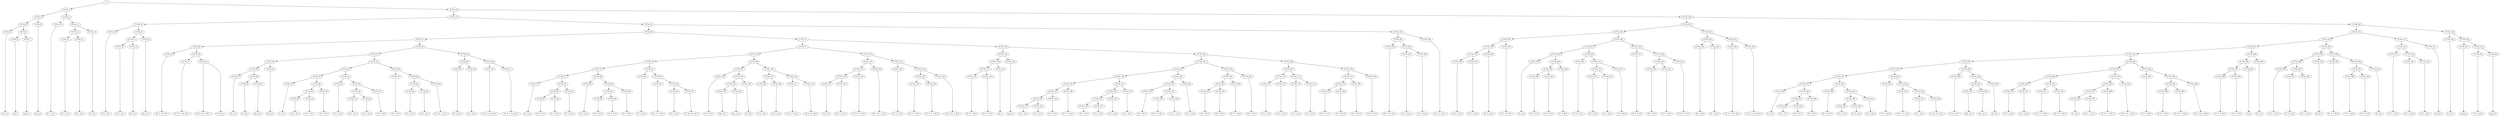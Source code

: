 digraph sample{
"S" -> "CC742_1";
"CC742_1" -> "CC742_2";
"CC742_2" -> "CC742_3";
"CC742_3" -> "CC742_4";
"CC742_4" -> "[E  F]_1";
"CC742_3" -> "CC742_5";
"CC742_5" -> "CC742_6";
"CC742_6" -> "[E]_1";
"CC742_5" -> "CC742_7";
"CC742_7" -> "[rest]_1";
"CC742_2" -> "CC742_8";
"CC742_8" -> "[rest]_2";
"CC742_1" -> "CC742_9";
"CC742_9" -> "CC742_10";
"CC742_10" -> "[E  F  A]_1";
"CC742_9" -> "CC742_11";
"CC742_11" -> "CC742_12";
"CC742_12" -> "CC742_13";
"CC742_13" -> "[D  F  A]_1";
"CC742_12" -> "CC742_14";
"CC742_14" -> "[D  F  A]_2";
"CC742_11" -> "CC742_15";
"CC742_15" -> "[D  E]_1";
"S" -> "CC742_16";
"CC742_16" -> "CC742_17";
"CC742_17" -> "CC742_18";
"CC742_18" -> "CC742_19";
"CC742_19" -> "[D  E  A]_1";
"CC742_18" -> "CC742_20";
"CC742_20" -> "CC742_21";
"CC742_21" -> "CC742_22";
"CC742_22" -> "[C  E  A]_1";
"CC742_21" -> "CC742_23";
"CC742_23" -> "[E  A]_1";
"CC742_20" -> "CC742_24";
"CC742_24" -> "[Dis  E]_1";
"CC742_17" -> "CC742_25";
"CC742_25" -> "CC742_26";
"CC742_26" -> "CC742_27";
"CC742_27" -> "CC742_28";
"CC742_28" -> "CC742_29";
"CC742_29" -> "[D  E  Gis  B]_1";
"CC742_28" -> "CC742_30";
"CC742_30" -> "CC742_31";
"CC742_31" -> "[C  D  E  Gis  B]_1";
"CC742_30" -> "CC742_32";
"CC742_32" -> "[D  E  Gis  A  B]_1";
"CC742_32" -> "[F  Gis]_1";
"CC742_27" -> "CC742_33";
"CC742_33" -> "CC742_34";
"CC742_34" -> "CC742_35";
"CC742_35" -> "CC742_36";
"CC742_36" -> "CC742_37";
"CC742_37" -> "[D  E]_2";
"CC742_36" -> "CC742_38";
"CC742_38" -> "CC742_39";
"CC742_39" -> "[C  B]_1";
"CC742_38" -> "CC742_40";
"CC742_40" -> "[Ais  B]_1";
"CC742_35" -> "CC742_41";
"CC742_41" -> "[D  E]_3";
"CC742_34" -> "CC742_42";
"CC742_42" -> "CC742_43";
"CC742_43" -> "CC742_44";
"CC742_44" -> "CC742_45";
"CC742_45" -> "[C  A]_1";
"CC742_44" -> "CC742_46";
"CC742_46" -> "CC742_47";
"CC742_47" -> "CC742_48";
"CC742_48" -> "[D  E  F]_1";
"CC742_47" -> "CC742_49";
"CC742_49" -> "[C  D  E]_1";
"CC742_46" -> "CC742_50";
"CC742_50" -> "[C  D  B]_1";
"CC742_43" -> "CC742_51";
"CC742_51" -> "CC742_52";
"CC742_52" -> "[C  E  A]_2";
"CC742_51" -> "CC742_53";
"CC742_53" -> "CC742_54";
"CC742_54" -> "CC742_55";
"CC742_55" -> "[D  E  F]_2";
"CC742_54" -> "CC742_56";
"CC742_56" -> "[C  D  E]_2";
"CC742_53" -> "CC742_57";
"CC742_57" -> "[C  D  B]_2";
"CC742_42" -> "CC742_58";
"CC742_58" -> "CC742_59";
"CC742_59" -> "[C  E  A]_3";
"CC742_58" -> "CC742_60";
"CC742_60" -> "CC742_61";
"CC742_61" -> "CC742_62";
"CC742_62" -> "[D  F  A]_3";
"CC742_61" -> "CC742_63";
"CC742_63" -> "[C  E  A]_4";
"CC742_60" -> "CC742_64";
"CC742_64" -> "[C  Dis  F  A]_1";
"CC742_33" -> "CC742_65";
"CC742_65" -> "CC742_66";
"CC742_66" -> "CC742_67";
"CC742_67" -> "[E  A  B]_1";
"CC742_66" -> "CC742_68";
"CC742_68" -> "[C  A  B]_1";
"CC742_65" -> "CC742_69";
"CC742_69" -> "CC742_70";
"CC742_70" -> "[C  D  E  Gis  B]_2";
"CC742_69" -> "CC742_71";
"CC742_71" -> "[C  D  E  Gis  B]_3";
"CC742_26" -> "CC742_72";
"CC742_72" -> "CC742_73";
"CC742_73" -> "CC742_74";
"CC742_74" -> "CC742_75";
"CC742_75" -> "CC742_76";
"CC742_76" -> "CC742_77";
"CC742_77" -> "CC742_78";
"CC742_78" -> "[C  A]_2";
"CC742_77" -> "CC742_79";
"CC742_79" -> "CC742_80";
"CC742_80" -> "CC742_81";
"CC742_81" -> "[D  E  F]_3";
"CC742_80" -> "CC742_82";
"CC742_82" -> "[C  D  E]_3";
"CC742_79" -> "CC742_83";
"CC742_83" -> "[C  D  B]_3";
"CC742_76" -> "CC742_84";
"CC742_84" -> "CC742_85";
"CC742_85" -> "[C  E  A]_5";
"CC742_84" -> "CC742_86";
"CC742_86" -> "CC742_87";
"CC742_87" -> "CC742_88";
"CC742_88" -> "[D  E  F]_4";
"CC742_87" -> "CC742_89";
"CC742_89" -> "[C  D  E]_4";
"CC742_86" -> "CC742_90";
"CC742_90" -> "[C  D  B]_4";
"CC742_75" -> "CC742_91";
"CC742_91" -> "CC742_92";
"CC742_92" -> "[C  E  A]_6";
"CC742_91" -> "CC742_93";
"CC742_93" -> "CC742_94";
"CC742_94" -> "[Cis  E  G  A]_1";
"CC742_93" -> "CC742_95";
"CC742_95" -> "CC742_96";
"CC742_96" -> "[D  F  A]_4";
"CC742_95" -> "CC742_97";
"CC742_97" -> "[C  Dis  Fis  A]_1";
"CC742_74" -> "CC742_98";
"CC742_98" -> "CC742_99";
"CC742_99" -> "CC742_100";
"CC742_100" -> "[C  E  A]_7";
"CC742_99" -> "CC742_101";
"CC742_101" -> "CC742_102";
"CC742_102" -> "CC742_103";
"CC742_103" -> "[Dis  E]_2";
"CC742_102" -> "CC742_104";
"CC742_104" -> "[Gis  A]_1";
"CC742_101" -> "CC742_105";
"CC742_105" -> "[C  B]_2";
"CC742_98" -> "CC742_106";
"CC742_106" -> "CC742_107";
"CC742_107" -> "CC742_108";
"CC742_108" -> "[C  E  A]_8";
"CC742_107" -> "CC742_109";
"CC742_109" -> "[C  E  A]_9";
"CC742_106" -> "CC742_110";
"CC742_110" -> "CC742_111";
"CC742_111" -> "[C  D  E  Gis]_1";
"CC742_110" -> "CC742_112";
"CC742_112" -> "[D  E  Gis  B]_2";
"CC742_73" -> "CC742_113";
"CC742_113" -> "CC742_114";
"CC742_114" -> "CC742_115";
"CC742_115" -> "CC742_116";
"CC742_116" -> "CC742_117";
"CC742_117" -> "[C  A]_3";
"CC742_116" -> "CC742_118";
"CC742_118" -> "[D  E  F  A]_1";
"CC742_115" -> "CC742_119";
"CC742_119" -> "[C  D  F  A  B]_1";
"CC742_114" -> "CC742_120";
"CC742_120" -> "[D  F  Gis  A  B]_1";
"CC742_113" -> "CC742_121";
"CC742_121" -> "CC742_122";
"CC742_122" -> "[C  E  A]_10";
"CC742_121" -> "CC742_123";
"CC742_123" -> "CC742_124";
"CC742_124" -> "CC742_125";
"CC742_125" -> "[D  E  F  A]_2";
"CC742_124" -> "CC742_126";
"CC742_126" -> "[C  D  F  A  B]_2";
"CC742_123" -> "CC742_127";
"CC742_127" -> "[D  F  Gis  A  B]_2";
"CC742_72" -> "CC742_128";
"CC742_128" -> "CC742_129";
"CC742_129" -> "CC742_130";
"CC742_130" -> "CC742_131";
"CC742_131" -> "CC742_132";
"CC742_132" -> "[C  E  A  B]_1";
"CC742_131" -> "CC742_133";
"CC742_133" -> "[C  E  A]_11";
"CC742_130" -> "CC742_134";
"CC742_134" -> "[A]_1";
"CC742_129" -> "CC742_135";
"CC742_135" -> "[rest]_3";
"CC742_128" -> "CC742_136";
"CC742_136" -> "CC742_137";
"CC742_137" -> "CC742_138";
"CC742_138" -> "CC742_139";
"CC742_139" -> "CC742_140";
"CC742_140" -> "CC742_141";
"CC742_141" -> "CC742_142";
"CC742_142" -> "CC742_143";
"CC742_143" -> "[C  E  G]_1";
"CC742_142" -> "CC742_144";
"CC742_144" -> "[C  E  G]_2";
"CC742_141" -> "CC742_145";
"CC742_145" -> "[C  E  G]_3";
"CC742_140" -> "CC742_146";
"CC742_146" -> "[C  E  G  A]_1";
"CC742_139" -> "CC742_147";
"CC742_147" -> "CC742_148";
"CC742_148" -> "CC742_149";
"CC742_149" -> "CC742_150";
"CC742_150" -> "[C  E  G]_4";
"CC742_149" -> "CC742_151";
"CC742_151" -> "[C  E  G]_5";
"CC742_148" -> "CC742_152";
"CC742_152" -> "[C  E  G]_6";
"CC742_147" -> "CC742_153";
"CC742_153" -> "[C  E  G]_7";
"CC742_138" -> "CC742_154";
"CC742_154" -> "CC742_155";
"CC742_155" -> "CC742_156";
"CC742_156" -> "[D  G  B]_1";
"CC742_155" -> "CC742_157";
"CC742_157" -> "CC742_158";
"CC742_158" -> "[D  F  G  B]_1";
"CC742_157" -> "CC742_159";
"CC742_159" -> "[C  E  F  G]_1";
"CC742_154" -> "CC742_160";
"CC742_160" -> "[C  E  G]_8";
"CC742_137" -> "CC742_161";
"CC742_161" -> "CC742_162";
"CC742_162" -> "CC742_163";
"CC742_163" -> "CC742_164";
"CC742_164" -> "[D  G  B]_2";
"CC742_163" -> "CC742_165";
"CC742_165" -> "[D  G  B]_3";
"CC742_162" -> "CC742_166";
"CC742_166" -> "[D  F  G  B]_2";
"CC742_161" -> "CC742_167";
"CC742_167" -> "[D  G  B]_4";
"CC742_136" -> "CC742_168";
"CC742_168" -> "CC742_169";
"CC742_169" -> "CC742_170";
"CC742_170" -> "CC742_171";
"CC742_171" -> "[C  E  G]_9";
"CC742_170" -> "CC742_172";
"CC742_172" -> "[C  E  G]_10";
"CC742_169" -> "CC742_173";
"CC742_173" -> "CC742_174";
"CC742_174" -> "[C  F  A]_1";
"CC742_173" -> "CC742_175";
"CC742_175" -> "[C  F  A]_2";
"CC742_168" -> "CC742_176";
"CC742_176" -> "CC742_177";
"CC742_177" -> "CC742_178";
"CC742_178" -> "CC742_179";
"CC742_179" -> "[C  E  G]_11";
"CC742_178" -> "CC742_180";
"CC742_180" -> "[C  E  G]_12";
"CC742_177" -> "CC742_181";
"CC742_181" -> "[C  E  G]_13";
"CC742_176" -> "CC742_182";
"CC742_182" -> "[C  E  G]_14";
"CC742_25" -> "CC742_183";
"CC742_183" -> "CC742_184";
"CC742_184" -> "CC742_185";
"CC742_185" -> "[C  F  Gis  B]_1";
"CC742_184" -> "CC742_186";
"CC742_186" -> "CC742_187";
"CC742_187" -> "[C  F  Gis]_1";
"CC742_186" -> "CC742_188";
"CC742_188" -> "[C  F  Gis]_2";
"CC742_183" -> "CC742_189";
"CC742_189" -> "[C  D  F  Gis]_1";
"CC742_16" -> "CC742_190";
"CC742_190" -> "CC742_191";
"CC742_191" -> "CC742_192";
"CC742_192" -> "CC742_193";
"CC742_193" -> "CC742_194";
"CC742_194" -> "CC742_195";
"CC742_195" -> "CC742_196";
"CC742_196" -> "[C  E  G]_15";
"CC742_195" -> "CC742_197";
"CC742_197" -> "[C  E  G]_16";
"CC742_194" -> "CC742_198";
"CC742_198" -> "[E  Gis  B]_1";
"CC742_193" -> "CC742_199";
"CC742_199" -> "[C  E  Gis  B]_1";
"CC742_192" -> "CC742_200";
"CC742_200" -> "CC742_201";
"CC742_201" -> "CC742_202";
"CC742_202" -> "CC742_203";
"CC742_203" -> "[C  A]_4";
"CC742_202" -> "CC742_204";
"CC742_204" -> "CC742_205";
"CC742_205" -> "CC742_206";
"CC742_206" -> "[D  E  F]_5";
"CC742_205" -> "CC742_207";
"CC742_207" -> "[C  D  E]_5";
"CC742_204" -> "CC742_208";
"CC742_208" -> "[C  D  B]_5";
"CC742_201" -> "CC742_209";
"CC742_209" -> "CC742_210";
"CC742_210" -> "[C  E  A]_12";
"CC742_209" -> "CC742_211";
"CC742_211" -> "CC742_212";
"CC742_212" -> "CC742_213";
"CC742_213" -> "[D  E  F]_6";
"CC742_212" -> "CC742_214";
"CC742_214" -> "[C  D  E]_6";
"CC742_211" -> "CC742_215";
"CC742_215" -> "[C  D  B]_6";
"CC742_200" -> "CC742_216";
"CC742_216" -> "CC742_217";
"CC742_217" -> "[C  E  A]_13";
"CC742_216" -> "CC742_218";
"CC742_218" -> "CC742_219";
"CC742_219" -> "CC742_220";
"CC742_220" -> "[D  F  A]_5";
"CC742_219" -> "CC742_221";
"CC742_221" -> "[C  E  A]_14";
"CC742_218" -> "CC742_222";
"CC742_222" -> "[C  Dis  F  A]_2";
"CC742_191" -> "CC742_223";
"CC742_223" -> "CC742_224";
"CC742_224" -> "CC742_225";
"CC742_225" -> "[E  A  B]_2";
"CC742_224" -> "CC742_226";
"CC742_226" -> "[C  A  B]_2";
"CC742_223" -> "CC742_227";
"CC742_227" -> "CC742_228";
"CC742_228" -> "[C  D  E  Gis  B]_4";
"CC742_227" -> "CC742_229";
"CC742_229" -> "[C  D  E  Gis  B]_5";
"CC742_190" -> "CC742_230";
"CC742_230" -> "CC742_231";
"CC742_231" -> "CC742_232";
"CC742_232" -> "CC742_233";
"CC742_233" -> "CC742_234";
"CC742_234" -> "CC742_235";
"CC742_235" -> "CC742_236";
"CC742_236" -> "CC742_237";
"CC742_237" -> "CC742_238";
"CC742_238" -> "CC742_239";
"CC742_239" -> "[C  A]_5";
"CC742_238" -> "CC742_240";
"CC742_240" -> "CC742_241";
"CC742_241" -> "CC742_242";
"CC742_242" -> "[D  E  F]_7";
"CC742_241" -> "CC742_243";
"CC742_243" -> "[C  D  E]_7";
"CC742_240" -> "CC742_244";
"CC742_244" -> "[C  D  B]_7";
"CC742_237" -> "CC742_245";
"CC742_245" -> "CC742_246";
"CC742_246" -> "[C  E  A]_15";
"CC742_245" -> "CC742_247";
"CC742_247" -> "CC742_248";
"CC742_248" -> "CC742_249";
"CC742_249" -> "[D  E  F]_8";
"CC742_248" -> "CC742_250";
"CC742_250" -> "[C  D  E]_8";
"CC742_247" -> "CC742_251";
"CC742_251" -> "[C  D  B]_8";
"CC742_236" -> "CC742_252";
"CC742_252" -> "CC742_253";
"CC742_253" -> "[C  E  A]_16";
"CC742_252" -> "CC742_254";
"CC742_254" -> "CC742_255";
"CC742_255" -> "[Cis  E  G  A]_2";
"CC742_254" -> "CC742_256";
"CC742_256" -> "CC742_257";
"CC742_257" -> "[D  F  A]_6";
"CC742_256" -> "CC742_258";
"CC742_258" -> "[C  Dis  Fis  A]_2";
"CC742_235" -> "CC742_259";
"CC742_259" -> "CC742_260";
"CC742_260" -> "[C  E  A]_17";
"CC742_259" -> "CC742_261";
"CC742_261" -> "CC742_262";
"CC742_262" -> "CC742_263";
"CC742_263" -> "[Dis  E]_3";
"CC742_262" -> "CC742_264";
"CC742_264" -> "[Gis  A]_2";
"CC742_261" -> "CC742_265";
"CC742_265" -> "[C  B]_3";
"CC742_234" -> "CC742_266";
"CC742_266" -> "CC742_267";
"CC742_267" -> "CC742_268";
"CC742_268" -> "CC742_269";
"CC742_269" -> "CC742_270";
"CC742_270" -> "[C  E  A]_18";
"CC742_269" -> "CC742_271";
"CC742_271" -> "[C  E  A]_19";
"CC742_268" -> "CC742_272";
"CC742_272" -> "CC742_273";
"CC742_273" -> "[C  D  E  Gis]_2";
"CC742_272" -> "CC742_274";
"CC742_274" -> "[D  E  Gis  B]_3";
"CC742_267" -> "CC742_275";
"CC742_275" -> "CC742_276";
"CC742_276" -> "CC742_277";
"CC742_277" -> "CC742_278";
"CC742_278" -> "[C  A]_6";
"CC742_277" -> "CC742_279";
"CC742_279" -> "[D  E  F  A]_3";
"CC742_276" -> "CC742_280";
"CC742_280" -> "[C  D  F  A  B]_3";
"CC742_275" -> "CC742_281";
"CC742_281" -> "[D  F  Gis  A  B]_3";
"CC742_266" -> "CC742_282";
"CC742_282" -> "CC742_283";
"CC742_283" -> "[C  E  A]_20";
"CC742_282" -> "CC742_284";
"CC742_284" -> "CC742_285";
"CC742_285" -> "CC742_286";
"CC742_286" -> "[D  E  F  A]_4";
"CC742_285" -> "CC742_287";
"CC742_287" -> "[C  D  F  A  B]_4";
"CC742_284" -> "CC742_288";
"CC742_288" -> "[D  F  Gis  A  B]_4";
"CC742_233" -> "CC742_289";
"CC742_289" -> "CC742_290";
"CC742_290" -> "CC742_291";
"CC742_291" -> "CC742_292";
"CC742_292" -> "[C  E  A  B]_2";
"CC742_291" -> "CC742_293";
"CC742_293" -> "[C  E  A]_21";
"CC742_290" -> "CC742_294";
"CC742_294" -> "[A]_2";
"CC742_289" -> "CC742_295";
"CC742_295" -> "[D  F]_1";
"CC742_232" -> "CC742_296";
"CC742_296" -> "CC742_297";
"CC742_297" -> "CC742_298";
"CC742_298" -> "CC742_299";
"CC742_299" -> "[C  E  A  B]_3";
"CC742_298" -> "CC742_300";
"CC742_300" -> "CC742_301";
"CC742_301" -> "[C  E  A]_22";
"CC742_300" -> "CC742_302";
"CC742_302" -> "[C  E  A]_23";
"CC742_297" -> "CC742_303";
"CC742_303" -> "[D  B]_1";
"CC742_296" -> "CC742_304";
"CC742_304" -> "CC742_305";
"CC742_305" -> "[C  E  A  B]_4";
"CC742_304" -> "CC742_306";
"CC742_306" -> "CC742_307";
"CC742_307" -> "CC742_308";
"CC742_308" -> "[C  E  A]_24";
"CC742_307" -> "CC742_309";
"CC742_309" -> "[C  E  A]_25";
"CC742_306" -> "CC742_310";
"CC742_310" -> "[D  F]_2";
"CC742_231" -> "CC742_311";
"CC742_311" -> "CC742_312";
"CC742_312" -> "CC742_313";
"CC742_313" -> "[C  E  A  B]_5";
"CC742_312" -> "CC742_314";
"CC742_314" -> "CC742_315";
"CC742_315" -> "[C  E  A]_26";
"CC742_314" -> "CC742_316";
"CC742_316" -> "[C  E  A]_27";
"CC742_311" -> "CC742_317";
"CC742_317" -> "[D  B]_2";
"CC742_230" -> "CC742_318";
"CC742_318" -> "CC742_319";
"CC742_319" -> "[C  A]_7";
"CC742_318" -> "CC742_320";
"CC742_320" -> "CC742_321";
"CC742_321" -> "[rest]_4";
"CC742_320" -> "CC742_322";
"CC742_322" -> "CC742_323";
"CC742_323" -> "[C  E  A]_28";
"CC742_322" -> "CC742_324";
"CC742_324" -> "[rest]_5";

{rank = min; "S";}
{rank = same; "CC742_1"; "CC742_16";}
{rank = same; "CC742_2"; "CC742_9"; "CC742_17"; "CC742_190";}
{rank = same; "CC742_3"; "CC742_8"; "CC742_10"; "CC742_11"; "CC742_18"; "CC742_25"; "CC742_191"; "CC742_230";}
{rank = same; "CC742_4"; "CC742_5"; "CC742_12"; "CC742_15"; "CC742_19"; "CC742_20"; "CC742_26"; "CC742_183"; "CC742_192"; "CC742_223"; "CC742_231"; "CC742_318";}
{rank = same; "CC742_6"; "CC742_7"; "CC742_13"; "CC742_14"; "CC742_21"; "CC742_24"; "CC742_27"; "CC742_72"; "CC742_184"; "CC742_189"; "CC742_193"; "CC742_200"; "CC742_224"; "CC742_227"; "CC742_232"; "CC742_311"; "CC742_319"; "CC742_320";}
{rank = same; "CC742_22"; "CC742_23"; "CC742_28"; "CC742_33"; "CC742_73"; "CC742_128"; "CC742_185"; "CC742_186"; "CC742_194"; "CC742_199"; "CC742_201"; "CC742_216"; "CC742_225"; "CC742_226"; "CC742_228"; "CC742_229"; "CC742_233"; "CC742_296"; "CC742_312"; "CC742_317"; "CC742_321"; "CC742_322";}
{rank = same; "CC742_29"; "CC742_30"; "CC742_34"; "CC742_65"; "CC742_74"; "CC742_113"; "CC742_129"; "CC742_136"; "CC742_187"; "CC742_188"; "CC742_195"; "CC742_198"; "CC742_202"; "CC742_209"; "CC742_217"; "CC742_218"; "CC742_234"; "CC742_289"; "CC742_297"; "CC742_304"; "CC742_313"; "CC742_314"; "CC742_323"; "CC742_324";}
{rank = same; "CC742_31"; "CC742_32"; "CC742_35"; "CC742_42"; "CC742_66"; "CC742_69"; "CC742_75"; "CC742_98"; "CC742_114"; "CC742_121"; "CC742_130"; "CC742_135"; "CC742_137"; "CC742_168"; "CC742_196"; "CC742_197"; "CC742_203"; "CC742_204"; "CC742_210"; "CC742_211"; "CC742_219"; "CC742_222"; "CC742_235"; "CC742_266"; "CC742_290"; "CC742_295"; "CC742_298"; "CC742_303"; "CC742_305"; "CC742_306"; "CC742_315"; "CC742_316";}
{rank = same; "CC742_36"; "CC742_41"; "CC742_43"; "CC742_58"; "CC742_67"; "CC742_68"; "CC742_70"; "CC742_71"; "CC742_76"; "CC742_91"; "CC742_99"; "CC742_106"; "CC742_115"; "CC742_120"; "CC742_122"; "CC742_123"; "CC742_131"; "CC742_134"; "CC742_138"; "CC742_161"; "CC742_169"; "CC742_176"; "CC742_205"; "CC742_208"; "CC742_212"; "CC742_215"; "CC742_220"; "CC742_221"; "CC742_236"; "CC742_259"; "CC742_267"; "CC742_282"; "CC742_291"; "CC742_294"; "CC742_299"; "CC742_300"; "CC742_307"; "CC742_310";}
{rank = same; "CC742_37"; "CC742_38"; "CC742_44"; "CC742_51"; "CC742_59"; "CC742_60"; "CC742_77"; "CC742_84"; "CC742_92"; "CC742_93"; "CC742_100"; "CC742_101"; "CC742_107"; "CC742_110"; "CC742_116"; "CC742_119"; "CC742_124"; "CC742_127"; "CC742_132"; "CC742_133"; "CC742_139"; "CC742_154"; "CC742_162"; "CC742_167"; "CC742_170"; "CC742_173"; "CC742_177"; "CC742_182"; "CC742_206"; "CC742_207"; "CC742_213"; "CC742_214"; "CC742_237"; "CC742_252"; "CC742_260"; "CC742_261"; "CC742_268"; "CC742_275"; "CC742_283"; "CC742_284"; "CC742_292"; "CC742_293"; "CC742_301"; "CC742_302"; "CC742_308"; "CC742_309";}
{rank = same; "CC742_39"; "CC742_40"; "CC742_45"; "CC742_46"; "CC742_52"; "CC742_53"; "CC742_61"; "CC742_64"; "CC742_78"; "CC742_79"; "CC742_85"; "CC742_86"; "CC742_94"; "CC742_95"; "CC742_102"; "CC742_105"; "CC742_108"; "CC742_109"; "CC742_111"; "CC742_112"; "CC742_117"; "CC742_118"; "CC742_125"; "CC742_126"; "CC742_140"; "CC742_147"; "CC742_155"; "CC742_160"; "CC742_163"; "CC742_166"; "CC742_171"; "CC742_172"; "CC742_174"; "CC742_175"; "CC742_178"; "CC742_181"; "CC742_238"; "CC742_245"; "CC742_253"; "CC742_254"; "CC742_262"; "CC742_265"; "CC742_269"; "CC742_272"; "CC742_276"; "CC742_281"; "CC742_285"; "CC742_288";}
{rank = same; "CC742_47"; "CC742_50"; "CC742_54"; "CC742_57"; "CC742_62"; "CC742_63"; "CC742_80"; "CC742_83"; "CC742_87"; "CC742_90"; "CC742_96"; "CC742_97"; "CC742_103"; "CC742_104"; "CC742_141"; "CC742_146"; "CC742_148"; "CC742_153"; "CC742_156"; "CC742_157"; "CC742_164"; "CC742_165"; "CC742_179"; "CC742_180"; "CC742_239"; "CC742_240"; "CC742_246"; "CC742_247"; "CC742_255"; "CC742_256"; "CC742_263"; "CC742_264"; "CC742_270"; "CC742_271"; "CC742_273"; "CC742_274"; "CC742_277"; "CC742_280"; "CC742_286"; "CC742_287";}
{rank = same; "CC742_48"; "CC742_49"; "CC742_55"; "CC742_56"; "CC742_81"; "CC742_82"; "CC742_88"; "CC742_89"; "CC742_142"; "CC742_145"; "CC742_149"; "CC742_152"; "CC742_158"; "CC742_159"; "CC742_241"; "CC742_244"; "CC742_248"; "CC742_251"; "CC742_257"; "CC742_258"; "CC742_278"; "CC742_279";}
{rank = same; "CC742_143"; "CC742_144"; "CC742_150"; "CC742_151"; "CC742_242"; "CC742_243"; "CC742_249"; "CC742_250";}
{rank = same; "[A]_1"; "[A]_2"; "[Ais  B]_1"; "[C  A  B]_1"; "[C  A  B]_2"; "[C  A]_1"; "[C  A]_2"; "[C  A]_3"; "[C  A]_4"; "[C  A]_5"; "[C  A]_6"; "[C  A]_7"; "[C  B]_1"; "[C  B]_2"; "[C  B]_3"; "[C  D  B]_1"; "[C  D  B]_2"; "[C  D  B]_3"; "[C  D  B]_4"; "[C  D  B]_5"; "[C  D  B]_6"; "[C  D  B]_7"; "[C  D  B]_8"; "[C  D  E  Gis  B]_1"; "[C  D  E  Gis  B]_2"; "[C  D  E  Gis  B]_3"; "[C  D  E  Gis  B]_4"; "[C  D  E  Gis  B]_5"; "[C  D  E  Gis]_1"; "[C  D  E  Gis]_2"; "[C  D  E]_1"; "[C  D  E]_2"; "[C  D  E]_3"; "[C  D  E]_4"; "[C  D  E]_5"; "[C  D  E]_6"; "[C  D  E]_7"; "[C  D  E]_8"; "[C  D  F  A  B]_1"; "[C  D  F  A  B]_2"; "[C  D  F  A  B]_3"; "[C  D  F  A  B]_4"; "[C  D  F  Gis]_1"; "[C  Dis  F  A]_1"; "[C  Dis  F  A]_2"; "[C  Dis  Fis  A]_1"; "[C  Dis  Fis  A]_2"; "[C  E  A  B]_1"; "[C  E  A  B]_2"; "[C  E  A  B]_3"; "[C  E  A  B]_4"; "[C  E  A  B]_5"; "[C  E  A]_1"; "[C  E  A]_2"; "[C  E  A]_3"; "[C  E  A]_4"; "[C  E  A]_5"; "[C  E  A]_6"; "[C  E  A]_7"; "[C  E  A]_8"; "[C  E  A]_9"; "[C  E  A]_10"; "[C  E  A]_11"; "[C  E  A]_12"; "[C  E  A]_13"; "[C  E  A]_14"; "[C  E  A]_15"; "[C  E  A]_16"; "[C  E  A]_17"; "[C  E  A]_18"; "[C  E  A]_19"; "[C  E  A]_20"; "[C  E  A]_21"; "[C  E  A]_22"; "[C  E  A]_23"; "[C  E  A]_24"; "[C  E  A]_25"; "[C  E  A]_26"; "[C  E  A]_27"; "[C  E  A]_28"; "[C  E  F  G]_1"; "[C  E  G  A]_1"; "[C  E  G]_1"; "[C  E  G]_2"; "[C  E  G]_3"; "[C  E  G]_4"; "[C  E  G]_5"; "[C  E  G]_6"; "[C  E  G]_7"; "[C  E  G]_8"; "[C  E  G]_9"; "[C  E  G]_10"; "[C  E  G]_11"; "[C  E  G]_12"; "[C  E  G]_13"; "[C  E  G]_14"; "[C  E  G]_15"; "[C  E  G]_16"; "[C  E  Gis  B]_1"; "[C  F  A]_1"; "[C  F  A]_2"; "[C  F  Gis  B]_1"; "[C  F  Gis]_1"; "[C  F  Gis]_2"; "[Cis  E  G  A]_1"; "[Cis  E  G  A]_2"; "[D  B]_1"; "[D  B]_2"; "[D  E  A]_1"; "[D  E  F  A]_1"; "[D  E  F  A]_2"; "[D  E  F  A]_3"; "[D  E  F  A]_4"; "[D  E  F]_1"; "[D  E  F]_2"; "[D  E  F]_3"; "[D  E  F]_4"; "[D  E  F]_5"; "[D  E  F]_6"; "[D  E  F]_7"; "[D  E  F]_8"; "[D  E  Gis  A  B]_1"; "[D  E  Gis  B]_1"; "[D  E  Gis  B]_2"; "[D  E  Gis  B]_3"; "[D  E]_1"; "[D  E]_2"; "[D  E]_3"; "[D  F  A]_1"; "[D  F  A]_2"; "[D  F  A]_3"; "[D  F  A]_4"; "[D  F  A]_5"; "[D  F  A]_6"; "[D  F  G  B]_1"; "[D  F  G  B]_2"; "[D  F  Gis  A  B]_1"; "[D  F  Gis  A  B]_2"; "[D  F  Gis  A  B]_3"; "[D  F  Gis  A  B]_4"; "[D  F]_1"; "[D  F]_2"; "[D  G  B]_1"; "[D  G  B]_2"; "[D  G  B]_3"; "[D  G  B]_4"; "[Dis  E]_1"; "[Dis  E]_2"; "[Dis  E]_3"; "[E  A  B]_1"; "[E  A  B]_2"; "[E  A]_1"; "[E  F  A]_1"; "[E  F]_1"; "[E  Gis  B]_1"; "[E]_1"; "[F  Gis]_1"; "[Gis  A]_1"; "[Gis  A]_2"; "[rest]_1"; "[rest]_2"; "[rest]_3"; "[rest]_4"; "[rest]_5";}
}